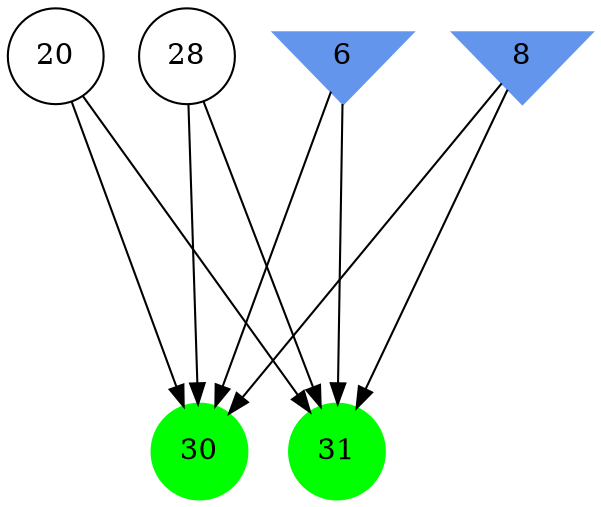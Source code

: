 digraph brain {
	ranksep=2.0;
	6 [shape=invtriangle,style=filled,color=cornflowerblue];
	8 [shape=invtriangle,style=filled,color=cornflowerblue];
	20 [shape=circle,color=black];
	28 [shape=circle,color=black];
	30 [shape=circle,style=filled,color=green];
	31 [shape=circle,style=filled,color=green];
	6	->	31;
	6	->	30;
	28	->	31;
	28	->	30;
	20	->	31;
	20	->	30;
	8	->	31;
	8	->	30;
	{ rank=same; 6; 8; }
	{ rank=same; 20; 28; }
	{ rank=same; 30; 31; }
}
